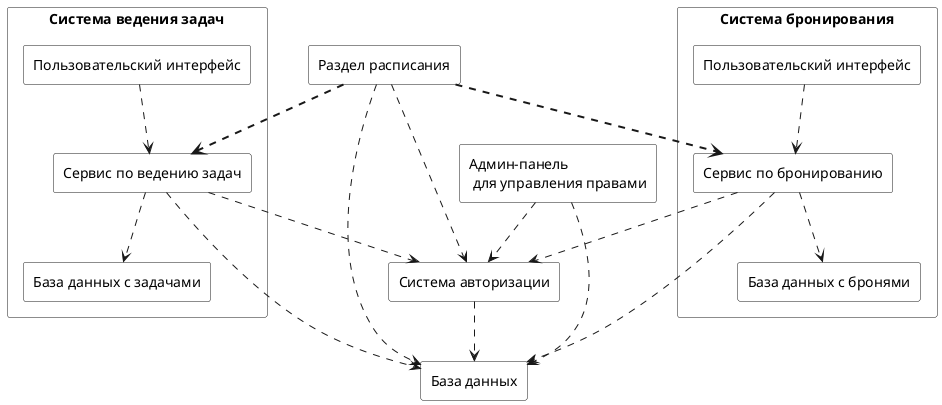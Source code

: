 @startuml
'   Used rectangle because package doesn't quite fix style requirements (it
' misses empty ear on the top left, above the element).
<style>
rectangle {
    BackGroundColor white
    LineThickness 0.5
}
</style>

rectangle "База данных" as Database

rectangle "Система авторизации" as A

rectangle "Админ-панель\n для управления правами" as AdminPanel

rectangle "Раздел расписания" as ScheduleSection

rectangle "Система ведения задач" as Tasks {
    rectangle "Пользовательский интерфейс" as TasksSection
    rectangle "Сервис по ведению задач" as TasksService
    rectangle "База данных с задачами" as TasksDB

    TasksSection ..> TasksService
    TasksService ..> TasksDB
}

rectangle "Система бронирования" as Reservations {
    rectangle "Пользовательский интерфейс" as ReservationsSection
    rectangle "Сервис по бронированию" as ReservationsService
    rectangle "База данных с бронями" as ReservationsDB

    ReservationsSection ..> ReservationsService
    ReservationsService ..> ReservationsDB
}

ScheduleSection .[thickness=2].> TasksService
ScheduleSection .[thickness=2].> ReservationsService

A ..> Database
AdminPanel ..> Database
ScheduleSection ..> Database
TasksService ..> Database
ReservationsService ..> Database

AdminPanel ..> A
ScheduleSection ..> A
TasksService ..> A
ReservationsService ..> A
@enduml
